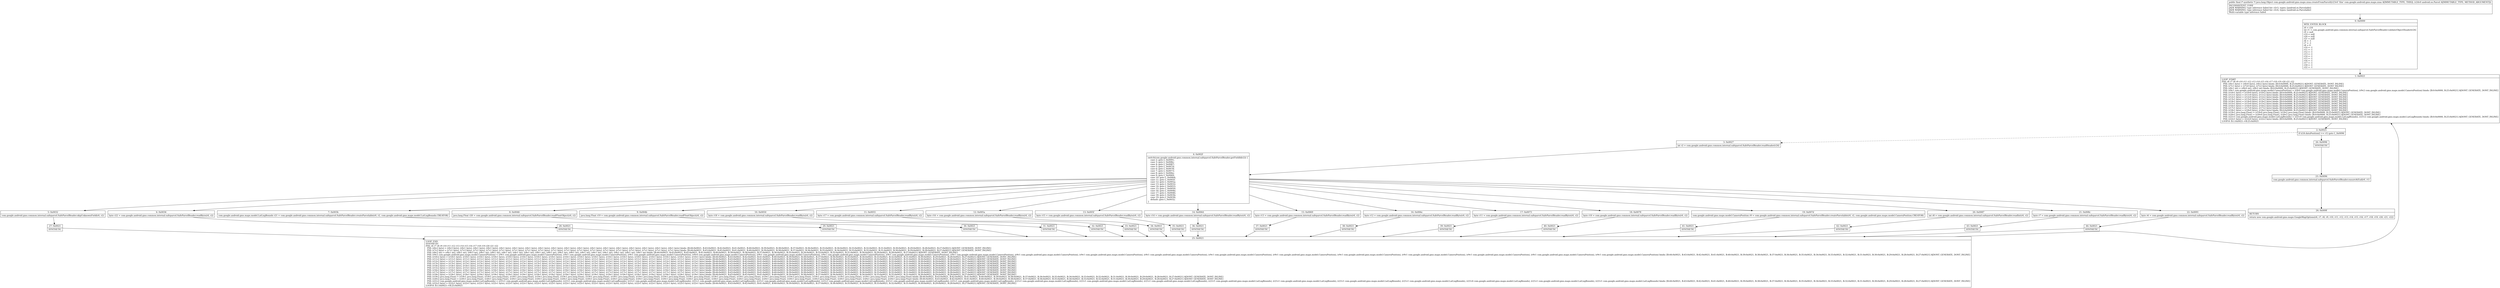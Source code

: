 digraph "CFG forcom.google.android.gms.maps.zzaa.createFromParcel(Landroid\/os\/Parcel;)Ljava\/lang\/Object;" {
Node_0 [shape=record,label="{0\:\ 0x0000|MTH_ENTER_BLOCK\l|r0 = r24\lint r1 = com.google.android.gms.common.internal.safeparcel.SafeParcelReader.validateObjectHeader(r24)\lr9 = null\lr19 = null\lr20 = null\lr21 = null\lr6 = \-1\lr7 = \-1\lr8 = 0\lr10 = \-1\lr11 = \-1\lr12 = \-1\lr13 = \-1\lr14 = \-1\lr15 = \-1\lr16 = \-1\lr17 = \-1\lr18 = \-1\lr22 = \-1\l}"];
Node_1 [shape=record,label="{1\:\ 0x0021|LOOP_START\lPHI: r6 r7 r8 r9 r10 r11 r12 r13 r14 r15 r16 r17 r18 r19 r20 r21 r22 \l  PHI: (r6v1 byte) = (r6v0 byte), (r6v2 byte) binds: [B:0:0x0000, B:25:0x0021] A[DONT_GENERATE, DONT_INLINE]\l  PHI: (r7v1 byte) = (r7v0 byte), (r7v2 byte) binds: [B:0:0x0000, B:25:0x0021] A[DONT_GENERATE, DONT_INLINE]\l  PHI: (r8v1 int) = (r8v0 int), (r8v2 int) binds: [B:0:0x0000, B:25:0x0021] A[DONT_GENERATE, DONT_INLINE]\l  PHI: (r9v1 com.google.android.gms.maps.model.CameraPosition) = (r9v0 com.google.android.gms.maps.model.CameraPosition), (r9v2 com.google.android.gms.maps.model.CameraPosition) binds: [B:0:0x0000, B:25:0x0021] A[DONT_GENERATE, DONT_INLINE]\l  PHI: (r10v1 byte) = (r10v0 byte), (r10v2 byte) binds: [B:0:0x0000, B:25:0x0021] A[DONT_GENERATE, DONT_INLINE]\l  PHI: (r11v1 byte) = (r11v0 byte), (r11v2 byte) binds: [B:0:0x0000, B:25:0x0021] A[DONT_GENERATE, DONT_INLINE]\l  PHI: (r12v1 byte) = (r12v0 byte), (r12v2 byte) binds: [B:0:0x0000, B:25:0x0021] A[DONT_GENERATE, DONT_INLINE]\l  PHI: (r13v1 byte) = (r13v0 byte), (r13v2 byte) binds: [B:0:0x0000, B:25:0x0021] A[DONT_GENERATE, DONT_INLINE]\l  PHI: (r14v1 byte) = (r14v0 byte), (r14v2 byte) binds: [B:0:0x0000, B:25:0x0021] A[DONT_GENERATE, DONT_INLINE]\l  PHI: (r15v1 byte) = (r15v0 byte), (r15v2 byte) binds: [B:0:0x0000, B:25:0x0021] A[DONT_GENERATE, DONT_INLINE]\l  PHI: (r16v1 byte) = (r16v0 byte), (r16v2 byte) binds: [B:0:0x0000, B:25:0x0021] A[DONT_GENERATE, DONT_INLINE]\l  PHI: (r17v1 byte) = (r17v0 byte), (r17v2 byte) binds: [B:0:0x0000, B:25:0x0021] A[DONT_GENERATE, DONT_INLINE]\l  PHI: (r18v1 byte) = (r18v0 byte), (r18v2 byte) binds: [B:0:0x0000, B:25:0x0021] A[DONT_GENERATE, DONT_INLINE]\l  PHI: (r19v1 java.lang.Float) = (r19v0 java.lang.Float), (r19v2 java.lang.Float) binds: [B:0:0x0000, B:25:0x0021] A[DONT_GENERATE, DONT_INLINE]\l  PHI: (r20v1 java.lang.Float) = (r20v0 java.lang.Float), (r20v2 java.lang.Float) binds: [B:0:0x0000, B:25:0x0021] A[DONT_GENERATE, DONT_INLINE]\l  PHI: (r21v1 com.google.android.gms.maps.model.LatLngBounds) = (r21v0 com.google.android.gms.maps.model.LatLngBounds), (r21v2 com.google.android.gms.maps.model.LatLngBounds) binds: [B:0:0x0000, B:25:0x0021] A[DONT_GENERATE, DONT_INLINE]\l  PHI: (r22v1 byte) = (r22v0 byte), (r22v2 byte) binds: [B:0:0x0000, B:25:0x0021] A[DONT_GENERATE, DONT_INLINE]\lLOOP:0: B:1:0x0021\-\>B:25:0x0021\l}"];
Node_2 [shape=record,label="{2\:\ 0x0025|if (r24.dataPosition() \>= r1) goto L_0x0096\l}"];
Node_3 [shape=record,label="{3\:\ 0x0027|int r2 = com.google.android.gms.common.internal.safeparcel.SafeParcelReader.readHeader(r24)\l}"];
Node_4 [shape=record,label="{4\:\ 0x002f|switch(com.google.android.gms.common.internal.safeparcel.SafeParcelReader.getFieldId(r2)) \{\l    case 2: goto L_0x0091;\l    case 3: goto L_0x008c;\l    case 4: goto L_0x0087;\l    case 5: goto L_0x007d;\l    case 6: goto L_0x0078;\l    case 7: goto L_0x0073;\l    case 8: goto L_0x006e;\l    case 9: goto L_0x0069;\l    case 10: goto L_0x0064;\l    case 11: goto L_0x005f;\l    case 12: goto L_0x005a;\l    case 13: goto L_0x0032;\l    case 14: goto L_0x0055;\l    case 15: goto L_0x0050;\l    case 16: goto L_0x004b;\l    case 17: goto L_0x0046;\l    case 18: goto L_0x003b;\l    case 19: goto L_0x0036;\l    default: goto L_0x0032;\l\}\l}"];
Node_5 [shape=record,label="{5\:\ 0x0032|com.google.android.gms.common.internal.safeparcel.SafeParcelReader.skipUnknownField(r0, r2)\l}"];
Node_6 [shape=record,label="{6\:\ 0x0036|byte r22 = com.google.android.gms.common.internal.safeparcel.SafeParcelReader.readByte(r0, r2)\l}"];
Node_7 [shape=record,label="{7\:\ 0x003b|com.google.android.gms.maps.model.LatLngBounds r21 = com.google.android.gms.common.internal.safeparcel.SafeParcelReader.createParcelable(r0, r2, com.google.android.gms.maps.model.LatLngBounds.CREATOR)\l}"];
Node_8 [shape=record,label="{8\:\ 0x0046|java.lang.Float r20 = com.google.android.gms.common.internal.safeparcel.SafeParcelReader.readFloatObject(r0, r2)\l}"];
Node_9 [shape=record,label="{9\:\ 0x004b|java.lang.Float r19 = com.google.android.gms.common.internal.safeparcel.SafeParcelReader.readFloatObject(r0, r2)\l}"];
Node_10 [shape=record,label="{10\:\ 0x0050|byte r18 = com.google.android.gms.common.internal.safeparcel.SafeParcelReader.readByte(r0, r2)\l}"];
Node_11 [shape=record,label="{11\:\ 0x0055|byte r17 = com.google.android.gms.common.internal.safeparcel.SafeParcelReader.readByte(r0, r2)\l}"];
Node_12 [shape=record,label="{12\:\ 0x005a|byte r16 = com.google.android.gms.common.internal.safeparcel.SafeParcelReader.readByte(r0, r2)\l}"];
Node_13 [shape=record,label="{13\:\ 0x005f|byte r15 = com.google.android.gms.common.internal.safeparcel.SafeParcelReader.readByte(r0, r2)\l}"];
Node_14 [shape=record,label="{14\:\ 0x0064|byte r14 = com.google.android.gms.common.internal.safeparcel.SafeParcelReader.readByte(r0, r2)\l}"];
Node_15 [shape=record,label="{15\:\ 0x0069|byte r13 = com.google.android.gms.common.internal.safeparcel.SafeParcelReader.readByte(r0, r2)\l}"];
Node_16 [shape=record,label="{16\:\ 0x006e|byte r12 = com.google.android.gms.common.internal.safeparcel.SafeParcelReader.readByte(r0, r2)\l}"];
Node_17 [shape=record,label="{17\:\ 0x0073|byte r11 = com.google.android.gms.common.internal.safeparcel.SafeParcelReader.readByte(r0, r2)\l}"];
Node_18 [shape=record,label="{18\:\ 0x0078|byte r10 = com.google.android.gms.common.internal.safeparcel.SafeParcelReader.readByte(r0, r2)\l}"];
Node_19 [shape=record,label="{19\:\ 0x007d|com.google.android.gms.maps.model.CameraPosition r9 = com.google.android.gms.common.internal.safeparcel.SafeParcelReader.createParcelable(r0, r2, com.google.android.gms.maps.model.CameraPosition.CREATOR)\l}"];
Node_20 [shape=record,label="{20\:\ 0x0087|int r8 = com.google.android.gms.common.internal.safeparcel.SafeParcelReader.readInt(r0, r2)\l}"];
Node_21 [shape=record,label="{21\:\ 0x008c|byte r7 = com.google.android.gms.common.internal.safeparcel.SafeParcelReader.readByte(r0, r2)\l}"];
Node_22 [shape=record,label="{22\:\ 0x0091|byte r6 = com.google.android.gms.common.internal.safeparcel.SafeParcelReader.readByte(r0, r2)\l}"];
Node_23 [shape=record,label="{23\:\ 0x0096|com.google.android.gms.common.internal.safeparcel.SafeParcelReader.ensureAtEnd(r0, r1)\l}"];
Node_24 [shape=record,label="{24\:\ 0x009f|RETURN\l|return new com.google.android.gms.maps.GoogleMapOptions(r6, r7, r8, r9, r10, r11, r12, r13, r14, r15, r16, r17, r18, r19, r20, r21, r22)\l}"];
Node_25 [shape=record,label="{25\:\ 0x0021|LOOP_END\lSYNTHETIC\lPHI: r6 r7 r8 r9 r10 r11 r12 r13 r14 r15 r16 r17 r18 r19 r20 r21 r22 \l  PHI: (r6v2 byte) = (r6v3 byte), (r6v1 byte), (r6v1 byte), (r6v1 byte), (r6v1 byte), (r6v1 byte), (r6v1 byte), (r6v1 byte), (r6v1 byte), (r6v1 byte), (r6v1 byte), (r6v1 byte), (r6v1 byte), (r6v1 byte), (r6v1 byte), (r6v1 byte), (r6v1 byte), (r6v1 byte) binds: [B:44:0x0021, B:43:0x0021, B:42:0x0021, B:41:0x0021, B:40:0x0021, B:39:0x0021, B:38:0x0021, B:37:0x0021, B:36:0x0021, B:35:0x0021, B:34:0x0021, B:33:0x0021, B:32:0x0021, B:31:0x0021, B:30:0x0021, B:29:0x0021, B:28:0x0021, B:27:0x0021] A[DONT_GENERATE, DONT_INLINE]\l  PHI: (r7v2 byte) = (r7v1 byte), (r7v3 byte), (r7v1 byte), (r7v1 byte), (r7v1 byte), (r7v1 byte), (r7v1 byte), (r7v1 byte), (r7v1 byte), (r7v1 byte), (r7v1 byte), (r7v1 byte), (r7v1 byte), (r7v1 byte), (r7v1 byte), (r7v1 byte), (r7v1 byte), (r7v1 byte) binds: [B:44:0x0021, B:43:0x0021, B:42:0x0021, B:41:0x0021, B:40:0x0021, B:39:0x0021, B:38:0x0021, B:37:0x0021, B:36:0x0021, B:35:0x0021, B:34:0x0021, B:33:0x0021, B:32:0x0021, B:31:0x0021, B:30:0x0021, B:29:0x0021, B:28:0x0021, B:27:0x0021] A[DONT_GENERATE, DONT_INLINE]\l  PHI: (r8v2 int) = (r8v1 int), (r8v1 int), (r8v3 int), (r8v1 int), (r8v1 int), (r8v1 int), (r8v1 int), (r8v1 int), (r8v1 int), (r8v1 int), (r8v1 int), (r8v1 int), (r8v1 int), (r8v1 int), (r8v1 int), (r8v1 int), (r8v1 int), (r8v1 int) binds: [B:44:0x0021, B:43:0x0021, B:42:0x0021, B:41:0x0021, B:40:0x0021, B:39:0x0021, B:38:0x0021, B:37:0x0021, B:36:0x0021, B:35:0x0021, B:34:0x0021, B:33:0x0021, B:32:0x0021, B:31:0x0021, B:30:0x0021, B:29:0x0021, B:28:0x0021, B:27:0x0021] A[DONT_GENERATE, DONT_INLINE]\l  PHI: (r9v2 com.google.android.gms.maps.model.CameraPosition) = (r9v1 com.google.android.gms.maps.model.CameraPosition), (r9v1 com.google.android.gms.maps.model.CameraPosition), (r9v1 com.google.android.gms.maps.model.CameraPosition), (r9v4 com.google.android.gms.maps.model.CameraPosition), (r9v1 com.google.android.gms.maps.model.CameraPosition), (r9v1 com.google.android.gms.maps.model.CameraPosition), (r9v1 com.google.android.gms.maps.model.CameraPosition), (r9v1 com.google.android.gms.maps.model.CameraPosition), (r9v1 com.google.android.gms.maps.model.CameraPosition), (r9v1 com.google.android.gms.maps.model.CameraPosition), (r9v1 com.google.android.gms.maps.model.CameraPosition), (r9v1 com.google.android.gms.maps.model.CameraPosition), (r9v1 com.google.android.gms.maps.model.CameraPosition), (r9v1 com.google.android.gms.maps.model.CameraPosition), (r9v1 com.google.android.gms.maps.model.CameraPosition), (r9v1 com.google.android.gms.maps.model.CameraPosition), (r9v1 com.google.android.gms.maps.model.CameraPosition), (r9v1 com.google.android.gms.maps.model.CameraPosition) binds: [B:44:0x0021, B:43:0x0021, B:42:0x0021, B:41:0x0021, B:40:0x0021, B:39:0x0021, B:38:0x0021, B:37:0x0021, B:36:0x0021, B:35:0x0021, B:34:0x0021, B:33:0x0021, B:32:0x0021, B:31:0x0021, B:30:0x0021, B:29:0x0021, B:28:0x0021, B:27:0x0021] A[DONT_GENERATE, DONT_INLINE]\l  PHI: (r10v2 byte) = (r10v1 byte), (r10v1 byte), (r10v1 byte), (r10v1 byte), (r10v3 byte), (r10v1 byte), (r10v1 byte), (r10v1 byte), (r10v1 byte), (r10v1 byte), (r10v1 byte), (r10v1 byte), (r10v1 byte), (r10v1 byte), (r10v1 byte), (r10v1 byte), (r10v1 byte), (r10v1 byte) binds: [B:44:0x0021, B:43:0x0021, B:42:0x0021, B:41:0x0021, B:40:0x0021, B:39:0x0021, B:38:0x0021, B:37:0x0021, B:36:0x0021, B:35:0x0021, B:34:0x0021, B:33:0x0021, B:32:0x0021, B:31:0x0021, B:30:0x0021, B:29:0x0021, B:28:0x0021, B:27:0x0021] A[DONT_GENERATE, DONT_INLINE]\l  PHI: (r11v2 byte) = (r11v1 byte), (r11v1 byte), (r11v1 byte), (r11v1 byte), (r11v1 byte), (r11v3 byte), (r11v1 byte), (r11v1 byte), (r11v1 byte), (r11v1 byte), (r11v1 byte), (r11v1 byte), (r11v1 byte), (r11v1 byte), (r11v1 byte), (r11v1 byte), (r11v1 byte), (r11v1 byte) binds: [B:44:0x0021, B:43:0x0021, B:42:0x0021, B:41:0x0021, B:40:0x0021, B:39:0x0021, B:38:0x0021, B:37:0x0021, B:36:0x0021, B:35:0x0021, B:34:0x0021, B:33:0x0021, B:32:0x0021, B:31:0x0021, B:30:0x0021, B:29:0x0021, B:28:0x0021, B:27:0x0021] A[DONT_GENERATE, DONT_INLINE]\l  PHI: (r12v2 byte) = (r12v1 byte), (r12v1 byte), (r12v1 byte), (r12v1 byte), (r12v1 byte), (r12v1 byte), (r12v3 byte), (r12v1 byte), (r12v1 byte), (r12v1 byte), (r12v1 byte), (r12v1 byte), (r12v1 byte), (r12v1 byte), (r12v1 byte), (r12v1 byte), (r12v1 byte), (r12v1 byte) binds: [B:44:0x0021, B:43:0x0021, B:42:0x0021, B:41:0x0021, B:40:0x0021, B:39:0x0021, B:38:0x0021, B:37:0x0021, B:36:0x0021, B:35:0x0021, B:34:0x0021, B:33:0x0021, B:32:0x0021, B:31:0x0021, B:30:0x0021, B:29:0x0021, B:28:0x0021, B:27:0x0021] A[DONT_GENERATE, DONT_INLINE]\l  PHI: (r13v2 byte) = (r13v1 byte), (r13v1 byte), (r13v1 byte), (r13v1 byte), (r13v1 byte), (r13v1 byte), (r13v1 byte), (r13v3 byte), (r13v1 byte), (r13v1 byte), (r13v1 byte), (r13v1 byte), (r13v1 byte), (r13v1 byte), (r13v1 byte), (r13v1 byte), (r13v1 byte), (r13v1 byte) binds: [B:44:0x0021, B:43:0x0021, B:42:0x0021, B:41:0x0021, B:40:0x0021, B:39:0x0021, B:38:0x0021, B:37:0x0021, B:36:0x0021, B:35:0x0021, B:34:0x0021, B:33:0x0021, B:32:0x0021, B:31:0x0021, B:30:0x0021, B:29:0x0021, B:28:0x0021, B:27:0x0021] A[DONT_GENERATE, DONT_INLINE]\l  PHI: (r14v2 byte) = (r14v1 byte), (r14v1 byte), (r14v1 byte), (r14v1 byte), (r14v1 byte), (r14v1 byte), (r14v1 byte), (r14v1 byte), (r14v3 byte), (r14v1 byte), (r14v1 byte), (r14v1 byte), (r14v1 byte), (r14v1 byte), (r14v1 byte), (r14v1 byte), (r14v1 byte), (r14v1 byte) binds: [B:44:0x0021, B:43:0x0021, B:42:0x0021, B:41:0x0021, B:40:0x0021, B:39:0x0021, B:38:0x0021, B:37:0x0021, B:36:0x0021, B:35:0x0021, B:34:0x0021, B:33:0x0021, B:32:0x0021, B:31:0x0021, B:30:0x0021, B:29:0x0021, B:28:0x0021, B:27:0x0021] A[DONT_GENERATE, DONT_INLINE]\l  PHI: (r15v2 byte) = (r15v1 byte), (r15v1 byte), (r15v1 byte), (r15v1 byte), (r15v1 byte), (r15v1 byte), (r15v1 byte), (r15v1 byte), (r15v1 byte), (r15v3 byte), (r15v1 byte), (r15v1 byte), (r15v1 byte), (r15v1 byte), (r15v1 byte), (r15v1 byte), (r15v1 byte), (r15v1 byte) binds: [B:44:0x0021, B:43:0x0021, B:42:0x0021, B:41:0x0021, B:40:0x0021, B:39:0x0021, B:38:0x0021, B:37:0x0021, B:36:0x0021, B:35:0x0021, B:34:0x0021, B:33:0x0021, B:32:0x0021, B:31:0x0021, B:30:0x0021, B:29:0x0021, B:28:0x0021, B:27:0x0021] A[DONT_GENERATE, DONT_INLINE]\l  PHI: (r16v2 byte) = (r16v1 byte), (r16v1 byte), (r16v1 byte), (r16v1 byte), (r16v1 byte), (r16v1 byte), (r16v1 byte), (r16v1 byte), (r16v1 byte), (r16v1 byte), (r16v3 byte), (r16v1 byte), (r16v1 byte), (r16v1 byte), (r16v1 byte), (r16v1 byte), (r16v1 byte), (r16v1 byte) binds: [B:44:0x0021, B:43:0x0021, B:42:0x0021, B:41:0x0021, B:40:0x0021, B:39:0x0021, B:38:0x0021, B:37:0x0021, B:36:0x0021, B:35:0x0021, B:34:0x0021, B:33:0x0021, B:32:0x0021, B:31:0x0021, B:30:0x0021, B:29:0x0021, B:28:0x0021, B:27:0x0021] A[DONT_GENERATE, DONT_INLINE]\l  PHI: (r17v2 byte) = (r17v1 byte), (r17v1 byte), (r17v1 byte), (r17v1 byte), (r17v1 byte), (r17v1 byte), (r17v1 byte), (r17v1 byte), (r17v1 byte), (r17v1 byte), (r17v1 byte), (r17v3 byte), (r17v1 byte), (r17v1 byte), (r17v1 byte), (r17v1 byte), (r17v1 byte), (r17v1 byte) binds: [B:44:0x0021, B:43:0x0021, B:42:0x0021, B:41:0x0021, B:40:0x0021, B:39:0x0021, B:38:0x0021, B:37:0x0021, B:36:0x0021, B:35:0x0021, B:34:0x0021, B:33:0x0021, B:32:0x0021, B:31:0x0021, B:30:0x0021, B:29:0x0021, B:28:0x0021, B:27:0x0021] A[DONT_GENERATE, DONT_INLINE]\l  PHI: (r18v2 byte) = (r18v1 byte), (r18v1 byte), (r18v1 byte), (r18v1 byte), (r18v1 byte), (r18v1 byte), (r18v1 byte), (r18v1 byte), (r18v1 byte), (r18v1 byte), (r18v1 byte), (r18v1 byte), (r18v3 byte), (r18v1 byte), (r18v1 byte), (r18v1 byte), (r18v1 byte), (r18v1 byte) binds: [B:44:0x0021, B:43:0x0021, B:42:0x0021, B:41:0x0021, B:40:0x0021, B:39:0x0021, B:38:0x0021, B:37:0x0021, B:36:0x0021, B:35:0x0021, B:34:0x0021, B:33:0x0021, B:32:0x0021, B:31:0x0021, B:30:0x0021, B:29:0x0021, B:28:0x0021, B:27:0x0021] A[DONT_GENERATE, DONT_INLINE]\l  PHI: (r19v2 java.lang.Float) = (r19v1 java.lang.Float), (r19v1 java.lang.Float), (r19v1 java.lang.Float), (r19v1 java.lang.Float), (r19v1 java.lang.Float), (r19v1 java.lang.Float), (r19v1 java.lang.Float), (r19v1 java.lang.Float), (r19v1 java.lang.Float), (r19v1 java.lang.Float), (r19v1 java.lang.Float), (r19v1 java.lang.Float), (r19v1 java.lang.Float), (r19v3 java.lang.Float), (r19v1 java.lang.Float), (r19v1 java.lang.Float), (r19v1 java.lang.Float), (r19v1 java.lang.Float) binds: [B:44:0x0021, B:43:0x0021, B:42:0x0021, B:41:0x0021, B:40:0x0021, B:39:0x0021, B:38:0x0021, B:37:0x0021, B:36:0x0021, B:35:0x0021, B:34:0x0021, B:33:0x0021, B:32:0x0021, B:31:0x0021, B:30:0x0021, B:29:0x0021, B:28:0x0021, B:27:0x0021] A[DONT_GENERATE, DONT_INLINE]\l  PHI: (r20v2 java.lang.Float) = (r20v1 java.lang.Float), (r20v1 java.lang.Float), (r20v1 java.lang.Float), (r20v1 java.lang.Float), (r20v1 java.lang.Float), (r20v1 java.lang.Float), (r20v1 java.lang.Float), (r20v1 java.lang.Float), (r20v1 java.lang.Float), (r20v1 java.lang.Float), (r20v1 java.lang.Float), (r20v1 java.lang.Float), (r20v1 java.lang.Float), (r20v1 java.lang.Float), (r20v3 java.lang.Float), (r20v1 java.lang.Float), (r20v1 java.lang.Float), (r20v1 java.lang.Float) binds: [B:44:0x0021, B:43:0x0021, B:42:0x0021, B:41:0x0021, B:40:0x0021, B:39:0x0021, B:38:0x0021, B:37:0x0021, B:36:0x0021, B:35:0x0021, B:34:0x0021, B:33:0x0021, B:32:0x0021, B:31:0x0021, B:30:0x0021, B:29:0x0021, B:28:0x0021, B:27:0x0021] A[DONT_GENERATE, DONT_INLINE]\l  PHI: (r21v2 com.google.android.gms.maps.model.LatLngBounds) = (r21v1 com.google.android.gms.maps.model.LatLngBounds), (r21v1 com.google.android.gms.maps.model.LatLngBounds), (r21v1 com.google.android.gms.maps.model.LatLngBounds), (r21v1 com.google.android.gms.maps.model.LatLngBounds), (r21v1 com.google.android.gms.maps.model.LatLngBounds), (r21v1 com.google.android.gms.maps.model.LatLngBounds), (r21v1 com.google.android.gms.maps.model.LatLngBounds), (r21v1 com.google.android.gms.maps.model.LatLngBounds), (r21v1 com.google.android.gms.maps.model.LatLngBounds), (r21v1 com.google.android.gms.maps.model.LatLngBounds), (r21v1 com.google.android.gms.maps.model.LatLngBounds), (r21v1 com.google.android.gms.maps.model.LatLngBounds), (r21v1 com.google.android.gms.maps.model.LatLngBounds), (r21v1 com.google.android.gms.maps.model.LatLngBounds), (r21v1 com.google.android.gms.maps.model.LatLngBounds), (r21v4 com.google.android.gms.maps.model.LatLngBounds), (r21v1 com.google.android.gms.maps.model.LatLngBounds), (r21v1 com.google.android.gms.maps.model.LatLngBounds) binds: [B:44:0x0021, B:43:0x0021, B:42:0x0021, B:41:0x0021, B:40:0x0021, B:39:0x0021, B:38:0x0021, B:37:0x0021, B:36:0x0021, B:35:0x0021, B:34:0x0021, B:33:0x0021, B:32:0x0021, B:31:0x0021, B:30:0x0021, B:29:0x0021, B:28:0x0021, B:27:0x0021] A[DONT_GENERATE, DONT_INLINE]\l  PHI: (r22v2 byte) = (r22v1 byte), (r22v1 byte), (r22v1 byte), (r22v1 byte), (r22v1 byte), (r22v1 byte), (r22v1 byte), (r22v1 byte), (r22v1 byte), (r22v1 byte), (r22v1 byte), (r22v1 byte), (r22v1 byte), (r22v1 byte), (r22v1 byte), (r22v1 byte), (r22v3 byte), (r22v1 byte) binds: [B:44:0x0021, B:43:0x0021, B:42:0x0021, B:41:0x0021, B:40:0x0021, B:39:0x0021, B:38:0x0021, B:37:0x0021, B:36:0x0021, B:35:0x0021, B:34:0x0021, B:33:0x0021, B:32:0x0021, B:31:0x0021, B:30:0x0021, B:29:0x0021, B:28:0x0021, B:27:0x0021] A[DONT_GENERATE, DONT_INLINE]\lLOOP:0: B:1:0x0021\-\>B:25:0x0021\l}"];
Node_26 [shape=record,label="{26\:\ 0x0096|SYNTHETIC\l}"];
Node_27 [shape=record,label="{27\:\ 0x0021|SYNTHETIC\l}"];
Node_28 [shape=record,label="{28\:\ 0x0021|SYNTHETIC\l}"];
Node_29 [shape=record,label="{29\:\ 0x0021|SYNTHETIC\l}"];
Node_30 [shape=record,label="{30\:\ 0x0021|SYNTHETIC\l}"];
Node_31 [shape=record,label="{31\:\ 0x0021|SYNTHETIC\l}"];
Node_32 [shape=record,label="{32\:\ 0x0021|SYNTHETIC\l}"];
Node_33 [shape=record,label="{33\:\ 0x0021|SYNTHETIC\l}"];
Node_34 [shape=record,label="{34\:\ 0x0021|SYNTHETIC\l}"];
Node_35 [shape=record,label="{35\:\ 0x0021|SYNTHETIC\l}"];
Node_36 [shape=record,label="{36\:\ 0x0021|SYNTHETIC\l}"];
Node_37 [shape=record,label="{37\:\ 0x0021|SYNTHETIC\l}"];
Node_38 [shape=record,label="{38\:\ 0x0021|SYNTHETIC\l}"];
Node_39 [shape=record,label="{39\:\ 0x0021|SYNTHETIC\l}"];
Node_40 [shape=record,label="{40\:\ 0x0021|SYNTHETIC\l}"];
Node_41 [shape=record,label="{41\:\ 0x0021|SYNTHETIC\l}"];
Node_42 [shape=record,label="{42\:\ 0x0021|SYNTHETIC\l}"];
Node_43 [shape=record,label="{43\:\ 0x0021|SYNTHETIC\l}"];
Node_44 [shape=record,label="{44\:\ 0x0021|SYNTHETIC\l}"];
MethodNode[shape=record,label="{public final \/* synthetic *\/ java.lang.Object com.google.android.gms.maps.zzaa.createFromParcel((r23v0 'this' com.google.android.gms.maps.zzaa A[IMMUTABLE_TYPE, THIS]), (r24v0 android.os.Parcel A[IMMUTABLE_TYPE, METHOD_ARGUMENT]))  | INCONSISTENT_CODE\lJADX WARNING: type inference failed for: r2v3, types: [android.os.Parcelable]\lJADX WARNING: type inference failed for: r2v4, types: [android.os.Parcelable]\lMulti\-variable type inference failed\l}"];
MethodNode -> Node_0;
Node_0 -> Node_1;
Node_1 -> Node_2;
Node_2 -> Node_3[style=dashed];
Node_2 -> Node_26;
Node_3 -> Node_4;
Node_4 -> Node_5;
Node_4 -> Node_6;
Node_4 -> Node_7;
Node_4 -> Node_8;
Node_4 -> Node_9;
Node_4 -> Node_10;
Node_4 -> Node_11;
Node_4 -> Node_12;
Node_4 -> Node_13;
Node_4 -> Node_14;
Node_4 -> Node_15;
Node_4 -> Node_16;
Node_4 -> Node_17;
Node_4 -> Node_18;
Node_4 -> Node_19;
Node_4 -> Node_20;
Node_4 -> Node_21;
Node_4 -> Node_22;
Node_5 -> Node_27;
Node_6 -> Node_28;
Node_7 -> Node_29;
Node_8 -> Node_30;
Node_9 -> Node_31;
Node_10 -> Node_32;
Node_11 -> Node_33;
Node_12 -> Node_34;
Node_13 -> Node_35;
Node_14 -> Node_36;
Node_15 -> Node_37;
Node_16 -> Node_38;
Node_17 -> Node_39;
Node_18 -> Node_40;
Node_19 -> Node_41;
Node_20 -> Node_42;
Node_21 -> Node_43;
Node_22 -> Node_44;
Node_23 -> Node_24;
Node_25 -> Node_1;
Node_26 -> Node_23;
Node_27 -> Node_25;
Node_28 -> Node_25;
Node_29 -> Node_25;
Node_30 -> Node_25;
Node_31 -> Node_25;
Node_32 -> Node_25;
Node_33 -> Node_25;
Node_34 -> Node_25;
Node_35 -> Node_25;
Node_36 -> Node_25;
Node_37 -> Node_25;
Node_38 -> Node_25;
Node_39 -> Node_25;
Node_40 -> Node_25;
Node_41 -> Node_25;
Node_42 -> Node_25;
Node_43 -> Node_25;
Node_44 -> Node_25;
}

